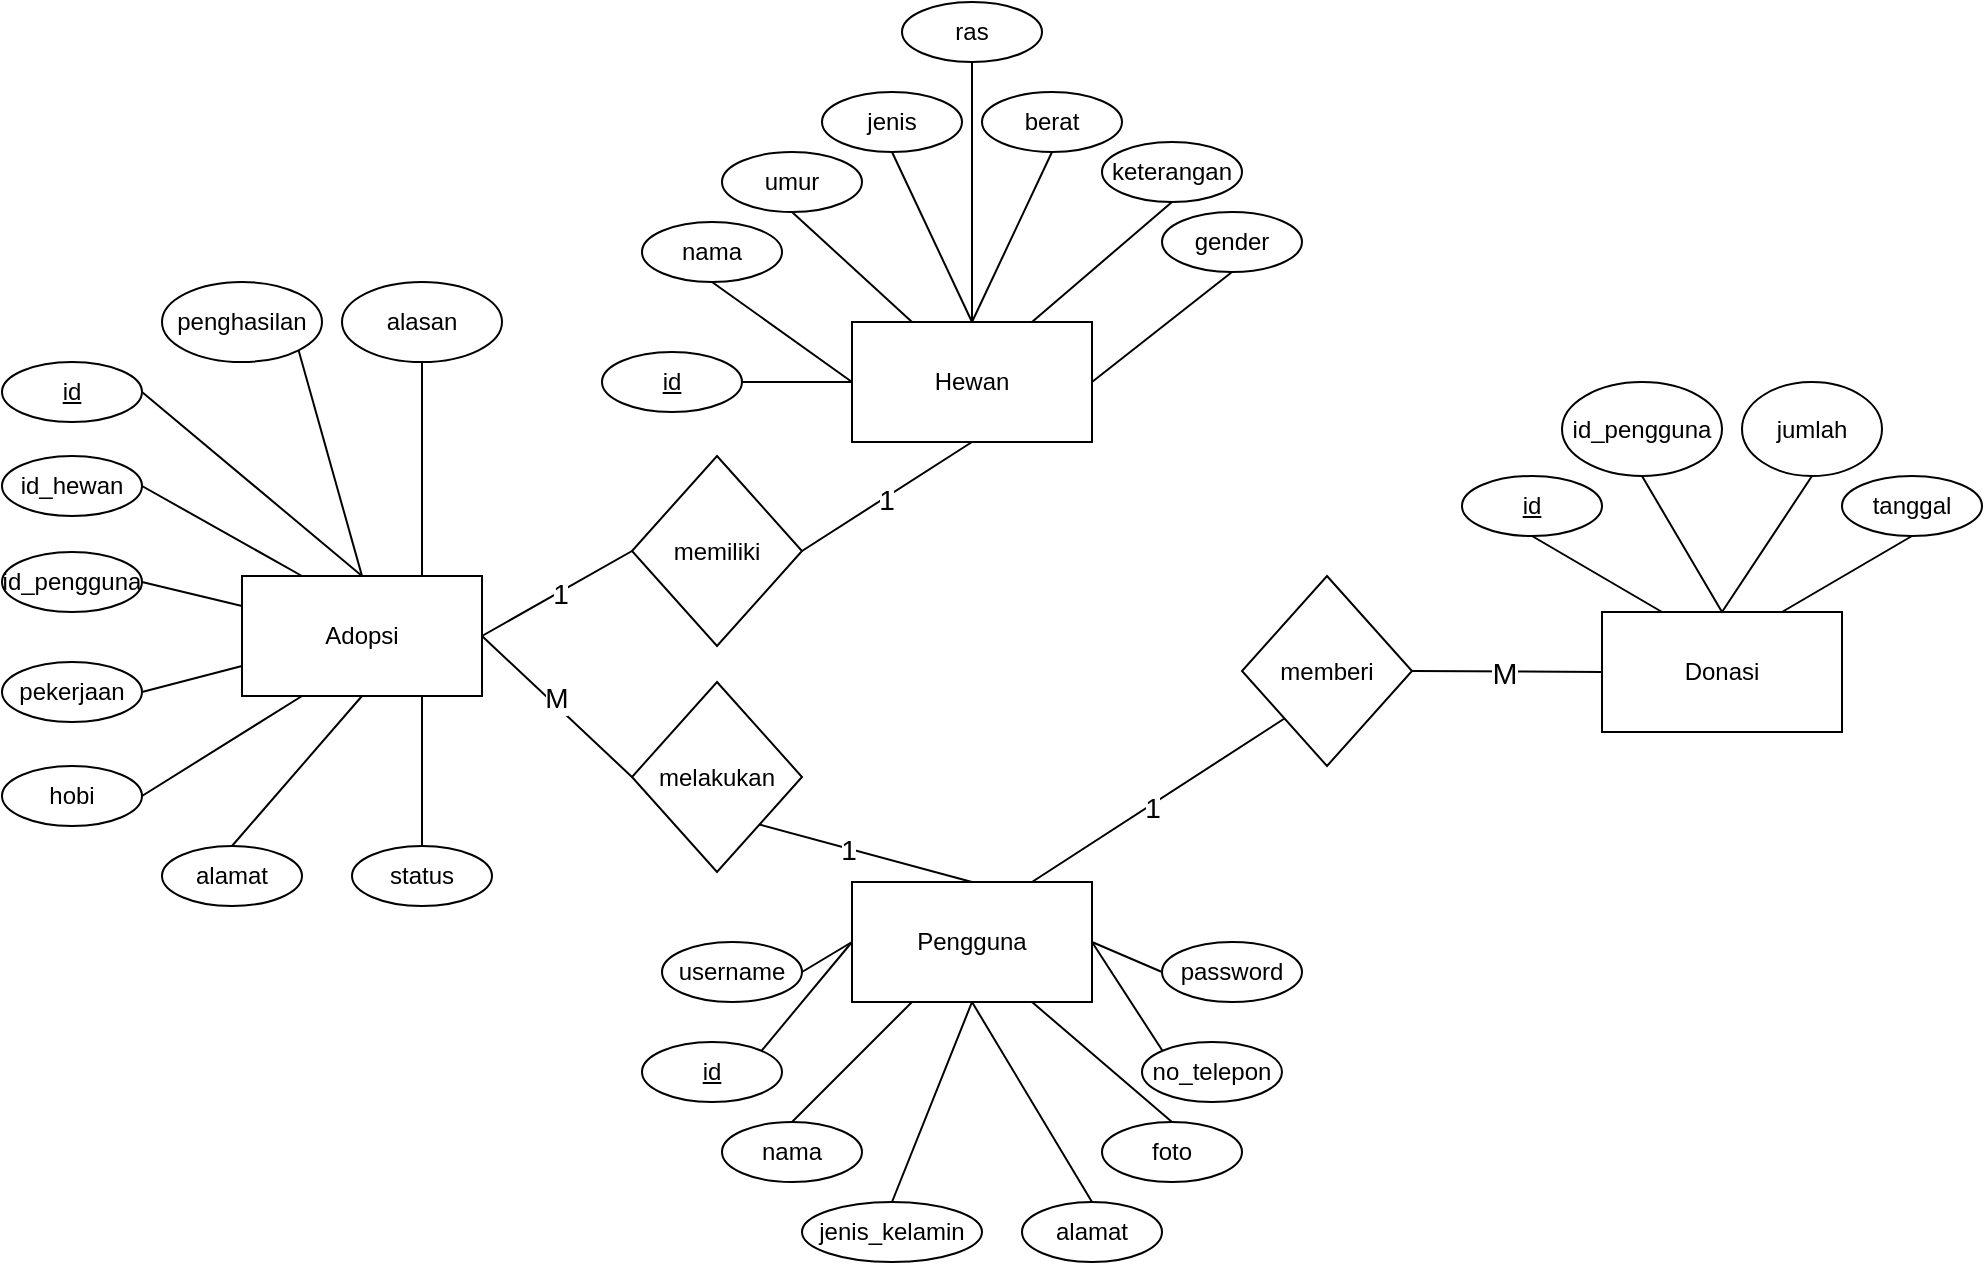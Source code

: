 <mxfile version="24.6.4" type="device">
  <diagram name="Page-1" id="Z3YNCJ5uBpmXXQqrxnNM">
    <mxGraphModel dx="2247" dy="822" grid="1" gridSize="10" guides="1" tooltips="1" connect="1" arrows="1" fold="1" page="1" pageScale="1" pageWidth="827" pageHeight="1169" math="0" shadow="0">
      <root>
        <mxCell id="0" />
        <mxCell id="1" parent="0" />
        <mxCell id="CaIECVP_0KfciF9ayiR9-2" value="Hewan" style="rounded=0;whiteSpace=wrap;html=1;" vertex="1" parent="1">
          <mxGeometry x="145" y="380" width="120" height="60" as="geometry" />
        </mxCell>
        <mxCell id="CaIECVP_0KfciF9ayiR9-3" value="Pengguna" style="rounded=0;whiteSpace=wrap;html=1;" vertex="1" parent="1">
          <mxGeometry x="145" y="660" width="120" height="60" as="geometry" />
        </mxCell>
        <mxCell id="CaIECVP_0KfciF9ayiR9-4" value="nama" style="ellipse;whiteSpace=wrap;html=1;" vertex="1" parent="1">
          <mxGeometry x="40" y="330" width="70" height="30" as="geometry" />
        </mxCell>
        <mxCell id="CaIECVP_0KfciF9ayiR9-5" value="ras" style="ellipse;whiteSpace=wrap;html=1;" vertex="1" parent="1">
          <mxGeometry x="170" y="220" width="70" height="30" as="geometry" />
        </mxCell>
        <mxCell id="CaIECVP_0KfciF9ayiR9-6" value="jenis" style="ellipse;whiteSpace=wrap;html=1;" vertex="1" parent="1">
          <mxGeometry x="130" y="265" width="70" height="30" as="geometry" />
        </mxCell>
        <mxCell id="CaIECVP_0KfciF9ayiR9-7" value="umur" style="ellipse;whiteSpace=wrap;html=1;" vertex="1" parent="1">
          <mxGeometry x="80" y="295" width="70" height="30" as="geometry" />
        </mxCell>
        <mxCell id="CaIECVP_0KfciF9ayiR9-8" value="gender" style="ellipse;whiteSpace=wrap;html=1;" vertex="1" parent="1">
          <mxGeometry x="300" y="325" width="70" height="30" as="geometry" />
        </mxCell>
        <mxCell id="CaIECVP_0KfciF9ayiR9-9" value="berat" style="ellipse;whiteSpace=wrap;html=1;" vertex="1" parent="1">
          <mxGeometry x="210" y="265" width="70" height="30" as="geometry" />
        </mxCell>
        <mxCell id="CaIECVP_0KfciF9ayiR9-10" value="keterangan" style="ellipse;whiteSpace=wrap;html=1;" vertex="1" parent="1">
          <mxGeometry x="270" y="290" width="70" height="30" as="geometry" />
        </mxCell>
        <mxCell id="CaIECVP_0KfciF9ayiR9-11" value="" style="endArrow=none;html=1;rounded=0;entryX=0.5;entryY=1;entryDx=0;entryDy=0;exitX=0;exitY=0.5;exitDx=0;exitDy=0;" edge="1" parent="1" source="CaIECVP_0KfciF9ayiR9-2" target="CaIECVP_0KfciF9ayiR9-4">
          <mxGeometry width="50" height="50" relative="1" as="geometry">
            <mxPoint x="60" y="420" as="sourcePoint" />
            <mxPoint x="110" y="370" as="targetPoint" />
          </mxGeometry>
        </mxCell>
        <mxCell id="CaIECVP_0KfciF9ayiR9-12" value="" style="endArrow=none;html=1;rounded=0;entryX=0.5;entryY=1;entryDx=0;entryDy=0;exitX=0.25;exitY=0;exitDx=0;exitDy=0;" edge="1" parent="1" source="CaIECVP_0KfciF9ayiR9-2" target="CaIECVP_0KfciF9ayiR9-7">
          <mxGeometry width="50" height="50" relative="1" as="geometry">
            <mxPoint x="150" y="360" as="sourcePoint" />
            <mxPoint x="200" y="310" as="targetPoint" />
          </mxGeometry>
        </mxCell>
        <mxCell id="CaIECVP_0KfciF9ayiR9-13" value="" style="endArrow=none;html=1;rounded=0;entryX=0.5;entryY=1;entryDx=0;entryDy=0;exitX=0.5;exitY=0;exitDx=0;exitDy=0;" edge="1" parent="1" source="CaIECVP_0KfciF9ayiR9-2" target="CaIECVP_0KfciF9ayiR9-6">
          <mxGeometry width="50" height="50" relative="1" as="geometry">
            <mxPoint x="185" y="390" as="sourcePoint" />
            <mxPoint x="125" y="335" as="targetPoint" />
          </mxGeometry>
        </mxCell>
        <mxCell id="CaIECVP_0KfciF9ayiR9-14" value="" style="endArrow=none;html=1;rounded=0;entryX=0.5;entryY=1;entryDx=0;entryDy=0;exitX=0.5;exitY=0;exitDx=0;exitDy=0;" edge="1" parent="1" source="CaIECVP_0KfciF9ayiR9-2" target="CaIECVP_0KfciF9ayiR9-5">
          <mxGeometry width="50" height="50" relative="1" as="geometry">
            <mxPoint x="215" y="390" as="sourcePoint" />
            <mxPoint x="175" y="305" as="targetPoint" />
          </mxGeometry>
        </mxCell>
        <mxCell id="CaIECVP_0KfciF9ayiR9-15" value="" style="endArrow=none;html=1;rounded=0;entryX=0.5;entryY=1;entryDx=0;entryDy=0;exitX=0.5;exitY=0;exitDx=0;exitDy=0;" edge="1" parent="1" source="CaIECVP_0KfciF9ayiR9-2" target="CaIECVP_0KfciF9ayiR9-9">
          <mxGeometry width="50" height="50" relative="1" as="geometry">
            <mxPoint x="215" y="390" as="sourcePoint" />
            <mxPoint x="215" y="260" as="targetPoint" />
          </mxGeometry>
        </mxCell>
        <mxCell id="CaIECVP_0KfciF9ayiR9-16" value="" style="endArrow=none;html=1;rounded=0;entryX=0.5;entryY=1;entryDx=0;entryDy=0;exitX=0.75;exitY=0;exitDx=0;exitDy=0;" edge="1" parent="1" source="CaIECVP_0KfciF9ayiR9-2" target="CaIECVP_0KfciF9ayiR9-10">
          <mxGeometry width="50" height="50" relative="1" as="geometry">
            <mxPoint x="215" y="390" as="sourcePoint" />
            <mxPoint x="255" y="305" as="targetPoint" />
          </mxGeometry>
        </mxCell>
        <mxCell id="CaIECVP_0KfciF9ayiR9-17" value="" style="endArrow=none;html=1;rounded=0;entryX=0.5;entryY=1;entryDx=0;entryDy=0;exitX=1;exitY=0.5;exitDx=0;exitDy=0;" edge="1" parent="1" source="CaIECVP_0KfciF9ayiR9-2" target="CaIECVP_0KfciF9ayiR9-8">
          <mxGeometry width="50" height="50" relative="1" as="geometry">
            <mxPoint x="245" y="390" as="sourcePoint" />
            <mxPoint x="315" y="330" as="targetPoint" />
          </mxGeometry>
        </mxCell>
        <mxCell id="CaIECVP_0KfciF9ayiR9-18" value="&lt;u&gt;id&lt;/u&gt;" style="ellipse;whiteSpace=wrap;html=1;" vertex="1" parent="1">
          <mxGeometry x="20" y="395" width="70" height="30" as="geometry" />
        </mxCell>
        <mxCell id="CaIECVP_0KfciF9ayiR9-19" value="" style="endArrow=none;html=1;rounded=0;entryX=0;entryY=0.5;entryDx=0;entryDy=0;exitX=1;exitY=0.5;exitDx=0;exitDy=0;" edge="1" parent="1" source="CaIECVP_0KfciF9ayiR9-18" target="CaIECVP_0KfciF9ayiR9-2">
          <mxGeometry width="50" height="50" relative="1" as="geometry">
            <mxPoint x="40" y="470" as="sourcePoint" />
            <mxPoint x="90" y="420" as="targetPoint" />
          </mxGeometry>
        </mxCell>
        <mxCell id="CaIECVP_0KfciF9ayiR9-20" value="&lt;u&gt;id&lt;/u&gt;" style="ellipse;whiteSpace=wrap;html=1;" vertex="1" parent="1">
          <mxGeometry x="40" y="740" width="70" height="30" as="geometry" />
        </mxCell>
        <mxCell id="CaIECVP_0KfciF9ayiR9-21" value="nama" style="ellipse;whiteSpace=wrap;html=1;" vertex="1" parent="1">
          <mxGeometry x="80" y="780" width="70" height="30" as="geometry" />
        </mxCell>
        <mxCell id="CaIECVP_0KfciF9ayiR9-22" value="jenis_kelamin" style="ellipse;whiteSpace=wrap;html=1;" vertex="1" parent="1">
          <mxGeometry x="120" y="820" width="90" height="30" as="geometry" />
        </mxCell>
        <mxCell id="CaIECVP_0KfciF9ayiR9-23" value="alamat" style="ellipse;whiteSpace=wrap;html=1;" vertex="1" parent="1">
          <mxGeometry x="230" y="820" width="70" height="30" as="geometry" />
        </mxCell>
        <mxCell id="CaIECVP_0KfciF9ayiR9-24" value="no_telepon" style="ellipse;whiteSpace=wrap;html=1;" vertex="1" parent="1">
          <mxGeometry x="290" y="740" width="70" height="30" as="geometry" />
        </mxCell>
        <mxCell id="CaIECVP_0KfciF9ayiR9-25" value="foto" style="ellipse;whiteSpace=wrap;html=1;" vertex="1" parent="1">
          <mxGeometry x="270" y="780" width="70" height="30" as="geometry" />
        </mxCell>
        <mxCell id="CaIECVP_0KfciF9ayiR9-26" value="username" style="ellipse;whiteSpace=wrap;html=1;" vertex="1" parent="1">
          <mxGeometry x="50" y="690" width="70" height="30" as="geometry" />
        </mxCell>
        <mxCell id="CaIECVP_0KfciF9ayiR9-27" value="password" style="ellipse;whiteSpace=wrap;html=1;" vertex="1" parent="1">
          <mxGeometry x="300" y="690" width="70" height="30" as="geometry" />
        </mxCell>
        <mxCell id="CaIECVP_0KfciF9ayiR9-28" value="" style="endArrow=none;html=1;rounded=0;entryX=0;entryY=0.5;entryDx=0;entryDy=0;exitX=1;exitY=0.5;exitDx=0;exitDy=0;" edge="1" parent="1" source="CaIECVP_0KfciF9ayiR9-26" target="CaIECVP_0KfciF9ayiR9-3">
          <mxGeometry width="50" height="50" relative="1" as="geometry">
            <mxPoint x="10" y="680" as="sourcePoint" />
            <mxPoint x="60" y="630" as="targetPoint" />
          </mxGeometry>
        </mxCell>
        <mxCell id="CaIECVP_0KfciF9ayiR9-29" value="" style="endArrow=none;html=1;rounded=0;entryX=1;entryY=0.5;entryDx=0;entryDy=0;exitX=0;exitY=0.5;exitDx=0;exitDy=0;" edge="1" parent="1" source="CaIECVP_0KfciF9ayiR9-27" target="CaIECVP_0KfciF9ayiR9-3">
          <mxGeometry width="50" height="50" relative="1" as="geometry">
            <mxPoint x="130" y="715" as="sourcePoint" />
            <mxPoint x="155" y="700" as="targetPoint" />
          </mxGeometry>
        </mxCell>
        <mxCell id="CaIECVP_0KfciF9ayiR9-30" value="" style="endArrow=none;html=1;rounded=0;entryX=1;entryY=0.5;entryDx=0;entryDy=0;exitX=0;exitY=0;exitDx=0;exitDy=0;" edge="1" parent="1" source="CaIECVP_0KfciF9ayiR9-24" target="CaIECVP_0KfciF9ayiR9-3">
          <mxGeometry width="50" height="50" relative="1" as="geometry">
            <mxPoint x="310" y="715" as="sourcePoint" />
            <mxPoint x="275" y="700" as="targetPoint" />
          </mxGeometry>
        </mxCell>
        <mxCell id="CaIECVP_0KfciF9ayiR9-31" value="" style="endArrow=none;html=1;rounded=0;entryX=0;entryY=0.5;entryDx=0;entryDy=0;exitX=1;exitY=0;exitDx=0;exitDy=0;" edge="1" parent="1" source="CaIECVP_0KfciF9ayiR9-20" target="CaIECVP_0KfciF9ayiR9-3">
          <mxGeometry width="50" height="50" relative="1" as="geometry">
            <mxPoint x="310" y="754" as="sourcePoint" />
            <mxPoint x="275" y="700" as="targetPoint" />
          </mxGeometry>
        </mxCell>
        <mxCell id="CaIECVP_0KfciF9ayiR9-32" value="" style="endArrow=none;html=1;rounded=0;entryX=0.25;entryY=1;entryDx=0;entryDy=0;exitX=0.5;exitY=0;exitDx=0;exitDy=0;" edge="1" parent="1" source="CaIECVP_0KfciF9ayiR9-21" target="CaIECVP_0KfciF9ayiR9-3">
          <mxGeometry width="50" height="50" relative="1" as="geometry">
            <mxPoint x="110" y="754" as="sourcePoint" />
            <mxPoint x="155" y="700" as="targetPoint" />
          </mxGeometry>
        </mxCell>
        <mxCell id="CaIECVP_0KfciF9ayiR9-33" value="" style="endArrow=none;html=1;rounded=0;entryX=0.75;entryY=1;entryDx=0;entryDy=0;exitX=0.5;exitY=0;exitDx=0;exitDy=0;" edge="1" parent="1" source="CaIECVP_0KfciF9ayiR9-25" target="CaIECVP_0KfciF9ayiR9-3">
          <mxGeometry width="50" height="50" relative="1" as="geometry">
            <mxPoint x="125" y="790" as="sourcePoint" />
            <mxPoint x="185" y="730" as="targetPoint" />
          </mxGeometry>
        </mxCell>
        <mxCell id="CaIECVP_0KfciF9ayiR9-34" value="" style="endArrow=none;html=1;rounded=0;entryX=0.5;entryY=1;entryDx=0;entryDy=0;exitX=0.5;exitY=0;exitDx=0;exitDy=0;" edge="1" parent="1" source="CaIECVP_0KfciF9ayiR9-22" target="CaIECVP_0KfciF9ayiR9-3">
          <mxGeometry width="50" height="50" relative="1" as="geometry">
            <mxPoint x="315" y="790" as="sourcePoint" />
            <mxPoint x="245" y="730" as="targetPoint" />
          </mxGeometry>
        </mxCell>
        <mxCell id="CaIECVP_0KfciF9ayiR9-35" value="" style="endArrow=none;html=1;rounded=0;entryX=0.5;entryY=1;entryDx=0;entryDy=0;exitX=0.5;exitY=0;exitDx=0;exitDy=0;" edge="1" parent="1" source="CaIECVP_0KfciF9ayiR9-23" target="CaIECVP_0KfciF9ayiR9-3">
          <mxGeometry width="50" height="50" relative="1" as="geometry">
            <mxPoint x="175" y="830" as="sourcePoint" />
            <mxPoint x="215" y="730" as="targetPoint" />
          </mxGeometry>
        </mxCell>
        <mxCell id="CaIECVP_0KfciF9ayiR9-36" value="memiliki" style="rhombus;whiteSpace=wrap;html=1;" vertex="1" parent="1">
          <mxGeometry x="35" y="447" width="85" height="95" as="geometry" />
        </mxCell>
        <mxCell id="CaIECVP_0KfciF9ayiR9-37" value="Donasi" style="rounded=0;whiteSpace=wrap;html=1;" vertex="1" parent="1">
          <mxGeometry x="520" y="525" width="120" height="60" as="geometry" />
        </mxCell>
        <mxCell id="CaIECVP_0KfciF9ayiR9-38" value="Adopsi" style="rounded=0;whiteSpace=wrap;html=1;" vertex="1" parent="1">
          <mxGeometry x="-160" y="507" width="120" height="60" as="geometry" />
        </mxCell>
        <mxCell id="CaIECVP_0KfciF9ayiR9-40" value="&lt;u&gt;id&lt;/u&gt;" style="ellipse;whiteSpace=wrap;html=1;" vertex="1" parent="1">
          <mxGeometry x="450" y="457" width="70" height="30" as="geometry" />
        </mxCell>
        <mxCell id="CaIECVP_0KfciF9ayiR9-42" value="id_pengguna" style="ellipse;whiteSpace=wrap;html=1;" vertex="1" parent="1">
          <mxGeometry x="500" y="410" width="80" height="47" as="geometry" />
        </mxCell>
        <mxCell id="CaIECVP_0KfciF9ayiR9-43" value="jumlah" style="ellipse;whiteSpace=wrap;html=1;" vertex="1" parent="1">
          <mxGeometry x="590" y="410" width="70" height="47" as="geometry" />
        </mxCell>
        <mxCell id="CaIECVP_0KfciF9ayiR9-44" value="tanggal" style="ellipse;whiteSpace=wrap;html=1;" vertex="1" parent="1">
          <mxGeometry x="640" y="457" width="70" height="30" as="geometry" />
        </mxCell>
        <mxCell id="CaIECVP_0KfciF9ayiR9-45" value="" style="endArrow=none;html=1;rounded=0;entryX=0.5;entryY=1;entryDx=0;entryDy=0;exitX=0.25;exitY=0;exitDx=0;exitDy=0;" edge="1" parent="1" source="CaIECVP_0KfciF9ayiR9-37" target="CaIECVP_0KfciF9ayiR9-40">
          <mxGeometry width="50" height="50" relative="1" as="geometry">
            <mxPoint x="450" y="567" as="sourcePoint" />
            <mxPoint x="500" y="517" as="targetPoint" />
          </mxGeometry>
        </mxCell>
        <mxCell id="CaIECVP_0KfciF9ayiR9-46" value="" style="endArrow=none;html=1;rounded=0;entryX=0.5;entryY=1;entryDx=0;entryDy=0;exitX=0.5;exitY=0;exitDx=0;exitDy=0;" edge="1" parent="1" source="CaIECVP_0KfciF9ayiR9-37" target="CaIECVP_0KfciF9ayiR9-42">
          <mxGeometry width="50" height="50" relative="1" as="geometry">
            <mxPoint x="560" y="535" as="sourcePoint" />
            <mxPoint x="495" y="497" as="targetPoint" />
          </mxGeometry>
        </mxCell>
        <mxCell id="CaIECVP_0KfciF9ayiR9-47" value="" style="endArrow=none;html=1;rounded=0;entryX=0.5;entryY=1;entryDx=0;entryDy=0;exitX=0.5;exitY=0;exitDx=0;exitDy=0;" edge="1" parent="1" source="CaIECVP_0KfciF9ayiR9-37" target="CaIECVP_0KfciF9ayiR9-43">
          <mxGeometry width="50" height="50" relative="1" as="geometry">
            <mxPoint x="590" y="535" as="sourcePoint" />
            <mxPoint x="555" y="467" as="targetPoint" />
          </mxGeometry>
        </mxCell>
        <mxCell id="CaIECVP_0KfciF9ayiR9-48" value="" style="endArrow=none;html=1;rounded=0;entryX=0.5;entryY=1;entryDx=0;entryDy=0;exitX=0.75;exitY=0;exitDx=0;exitDy=0;" edge="1" parent="1" source="CaIECVP_0KfciF9ayiR9-37" target="CaIECVP_0KfciF9ayiR9-44">
          <mxGeometry width="50" height="50" relative="1" as="geometry">
            <mxPoint x="590" y="535" as="sourcePoint" />
            <mxPoint x="635" y="467" as="targetPoint" />
          </mxGeometry>
        </mxCell>
        <mxCell id="CaIECVP_0KfciF9ayiR9-51" value="memberi" style="rhombus;whiteSpace=wrap;html=1;" vertex="1" parent="1">
          <mxGeometry x="340" y="507" width="85" height="95" as="geometry" />
        </mxCell>
        <mxCell id="CaIECVP_0KfciF9ayiR9-52" value="" style="endArrow=none;html=1;rounded=0;entryX=0.5;entryY=1;entryDx=0;entryDy=0;exitX=1;exitY=0.5;exitDx=0;exitDy=0;" edge="1" parent="1" source="CaIECVP_0KfciF9ayiR9-36" target="CaIECVP_0KfciF9ayiR9-2">
          <mxGeometry width="50" height="50" relative="1" as="geometry">
            <mxPoint x="180" y="500" as="sourcePoint" />
            <mxPoint x="230" y="450" as="targetPoint" />
          </mxGeometry>
        </mxCell>
        <mxCell id="CaIECVP_0KfciF9ayiR9-79" value="1" style="edgeLabel;html=1;align=center;verticalAlign=middle;resizable=0;points=[];fontSize=14;" vertex="1" connectable="0" parent="CaIECVP_0KfciF9ayiR9-52">
          <mxGeometry x="-0.021" y="-1" relative="1" as="geometry">
            <mxPoint as="offset" />
          </mxGeometry>
        </mxCell>
        <mxCell id="CaIECVP_0KfciF9ayiR9-54" value="" style="endArrow=none;html=1;rounded=0;entryX=0;entryY=0.5;entryDx=0;entryDy=0;exitX=1;exitY=0.5;exitDx=0;exitDy=0;" edge="1" parent="1" source="CaIECVP_0KfciF9ayiR9-51" target="CaIECVP_0KfciF9ayiR9-37">
          <mxGeometry width="50" height="50" relative="1" as="geometry">
            <mxPoint x="450" y="590" as="sourcePoint" />
            <mxPoint x="500" y="540" as="targetPoint" />
          </mxGeometry>
        </mxCell>
        <mxCell id="CaIECVP_0KfciF9ayiR9-83" value="M" style="edgeLabel;html=1;align=center;verticalAlign=middle;resizable=0;points=[];fontSize=15;" vertex="1" connectable="0" parent="CaIECVP_0KfciF9ayiR9-54">
          <mxGeometry x="-0.03" relative="1" as="geometry">
            <mxPoint as="offset" />
          </mxGeometry>
        </mxCell>
        <mxCell id="CaIECVP_0KfciF9ayiR9-55" value="" style="endArrow=none;html=1;rounded=0;entryX=0.75;entryY=0;entryDx=0;entryDy=0;exitX=0;exitY=1;exitDx=0;exitDy=0;" edge="1" parent="1" source="CaIECVP_0KfciF9ayiR9-51" target="CaIECVP_0KfciF9ayiR9-3">
          <mxGeometry width="50" height="50" relative="1" as="geometry">
            <mxPoint x="120" y="520" as="sourcePoint" />
            <mxPoint x="170" y="470" as="targetPoint" />
          </mxGeometry>
        </mxCell>
        <mxCell id="CaIECVP_0KfciF9ayiR9-82" value="1" style="edgeLabel;html=1;align=center;verticalAlign=middle;resizable=0;points=[];fontSize=14;" vertex="1" connectable="0" parent="CaIECVP_0KfciF9ayiR9-55">
          <mxGeometry x="0.059" y="1" relative="1" as="geometry">
            <mxPoint as="offset" />
          </mxGeometry>
        </mxCell>
        <mxCell id="CaIECVP_0KfciF9ayiR9-56" value="melakukan" style="rhombus;whiteSpace=wrap;html=1;" vertex="1" parent="1">
          <mxGeometry x="35" y="560" width="85" height="95" as="geometry" />
        </mxCell>
        <mxCell id="CaIECVP_0KfciF9ayiR9-57" value="" style="endArrow=none;html=1;rounded=0;entryX=1;entryY=1;entryDx=0;entryDy=0;exitX=0.5;exitY=0;exitDx=0;exitDy=0;fontSize=14;" edge="1" parent="1" source="CaIECVP_0KfciF9ayiR9-3" target="CaIECVP_0KfciF9ayiR9-56">
          <mxGeometry width="50" height="50" relative="1" as="geometry">
            <mxPoint x="80" y="680" as="sourcePoint" />
            <mxPoint x="130" y="630" as="targetPoint" />
          </mxGeometry>
        </mxCell>
        <mxCell id="CaIECVP_0KfciF9ayiR9-81" value="1" style="edgeLabel;html=1;align=center;verticalAlign=middle;resizable=0;points=[];fontSize=14;" vertex="1" connectable="0" parent="CaIECVP_0KfciF9ayiR9-57">
          <mxGeometry x="0.165" y="1" relative="1" as="geometry">
            <mxPoint as="offset" />
          </mxGeometry>
        </mxCell>
        <mxCell id="CaIECVP_0KfciF9ayiR9-58" value="" style="endArrow=none;html=1;rounded=0;entryX=0;entryY=0.5;entryDx=0;entryDy=0;exitX=1;exitY=0.5;exitDx=0;exitDy=0;" edge="1" parent="1" source="CaIECVP_0KfciF9ayiR9-38" target="CaIECVP_0KfciF9ayiR9-56">
          <mxGeometry width="50" height="50" relative="1" as="geometry">
            <mxPoint x="-40" y="537" as="sourcePoint" />
            <mxPoint x="30.711" y="537" as="targetPoint" />
          </mxGeometry>
        </mxCell>
        <mxCell id="CaIECVP_0KfciF9ayiR9-80" value="M" style="edgeLabel;html=1;align=center;verticalAlign=middle;resizable=0;points=[];fontSize=14;" vertex="1" connectable="0" parent="CaIECVP_0KfciF9ayiR9-58">
          <mxGeometry x="-0.076" y="3" relative="1" as="geometry">
            <mxPoint as="offset" />
          </mxGeometry>
        </mxCell>
        <mxCell id="CaIECVP_0KfciF9ayiR9-59" value="&lt;u&gt;id&lt;/u&gt;" style="ellipse;whiteSpace=wrap;html=1;" vertex="1" parent="1">
          <mxGeometry x="-280" y="400" width="70" height="30" as="geometry" />
        </mxCell>
        <mxCell id="CaIECVP_0KfciF9ayiR9-60" value="id_hewan" style="ellipse;whiteSpace=wrap;html=1;" vertex="1" parent="1">
          <mxGeometry x="-280" y="447" width="70" height="30" as="geometry" />
        </mxCell>
        <mxCell id="CaIECVP_0KfciF9ayiR9-61" value="id_pengguna" style="ellipse;whiteSpace=wrap;html=1;" vertex="1" parent="1">
          <mxGeometry x="-280" y="495" width="70" height="30" as="geometry" />
        </mxCell>
        <mxCell id="CaIECVP_0KfciF9ayiR9-62" value="pekerjaan" style="ellipse;whiteSpace=wrap;html=1;" vertex="1" parent="1">
          <mxGeometry x="-280" y="550" width="70" height="30" as="geometry" />
        </mxCell>
        <mxCell id="CaIECVP_0KfciF9ayiR9-63" value="hobi" style="ellipse;whiteSpace=wrap;html=1;" vertex="1" parent="1">
          <mxGeometry x="-280" y="602" width="70" height="30" as="geometry" />
        </mxCell>
        <mxCell id="CaIECVP_0KfciF9ayiR9-64" value="penghasilan" style="ellipse;whiteSpace=wrap;html=1;" vertex="1" parent="1">
          <mxGeometry x="-200" y="360" width="80" height="40" as="geometry" />
        </mxCell>
        <mxCell id="CaIECVP_0KfciF9ayiR9-65" value="alamat" style="ellipse;whiteSpace=wrap;html=1;" vertex="1" parent="1">
          <mxGeometry x="-200" y="642" width="70" height="30" as="geometry" />
        </mxCell>
        <mxCell id="CaIECVP_0KfciF9ayiR9-66" value="alasan" style="ellipse;whiteSpace=wrap;html=1;" vertex="1" parent="1">
          <mxGeometry x="-110" y="360" width="80" height="40" as="geometry" />
        </mxCell>
        <mxCell id="CaIECVP_0KfciF9ayiR9-67" value="status" style="ellipse;whiteSpace=wrap;html=1;" vertex="1" parent="1">
          <mxGeometry x="-105" y="642" width="70" height="30" as="geometry" />
        </mxCell>
        <mxCell id="CaIECVP_0KfciF9ayiR9-68" value="" style="endArrow=none;html=1;rounded=0;entryX=1;entryY=0.5;entryDx=0;entryDy=0;exitX=0.25;exitY=0;exitDx=0;exitDy=0;" edge="1" parent="1" source="CaIECVP_0KfciF9ayiR9-38" target="CaIECVP_0KfciF9ayiR9-60">
          <mxGeometry width="50" height="50" relative="1" as="geometry">
            <mxPoint x="-170" y="520" as="sourcePoint" />
            <mxPoint x="-120" y="470" as="targetPoint" />
          </mxGeometry>
        </mxCell>
        <mxCell id="CaIECVP_0KfciF9ayiR9-69" value="" style="endArrow=none;html=1;rounded=0;entryX=1;entryY=0.5;entryDx=0;entryDy=0;exitX=0;exitY=0.25;exitDx=0;exitDy=0;" edge="1" parent="1" source="CaIECVP_0KfciF9ayiR9-38" target="CaIECVP_0KfciF9ayiR9-61">
          <mxGeometry width="50" height="50" relative="1" as="geometry">
            <mxPoint x="-120" y="517" as="sourcePoint" />
            <mxPoint x="-200" y="472" as="targetPoint" />
          </mxGeometry>
        </mxCell>
        <mxCell id="CaIECVP_0KfciF9ayiR9-70" value="" style="endArrow=none;html=1;rounded=0;entryX=1;entryY=0.5;entryDx=0;entryDy=0;exitX=0;exitY=0.75;exitDx=0;exitDy=0;" edge="1" parent="1" source="CaIECVP_0KfciF9ayiR9-38" target="CaIECVP_0KfciF9ayiR9-62">
          <mxGeometry width="50" height="50" relative="1" as="geometry">
            <mxPoint x="-150" y="532" as="sourcePoint" />
            <mxPoint x="-200" y="520" as="targetPoint" />
          </mxGeometry>
        </mxCell>
        <mxCell id="CaIECVP_0KfciF9ayiR9-71" value="" style="endArrow=none;html=1;rounded=0;entryX=0.25;entryY=1;entryDx=0;entryDy=0;exitX=1;exitY=0.5;exitDx=0;exitDy=0;" edge="1" parent="1" source="CaIECVP_0KfciF9ayiR9-63" target="CaIECVP_0KfciF9ayiR9-38">
          <mxGeometry width="50" height="50" relative="1" as="geometry">
            <mxPoint x="-170" y="620" as="sourcePoint" />
            <mxPoint x="-120" y="570" as="targetPoint" />
          </mxGeometry>
        </mxCell>
        <mxCell id="CaIECVP_0KfciF9ayiR9-72" value="" style="endArrow=none;html=1;rounded=0;entryX=0.5;entryY=1;entryDx=0;entryDy=0;exitX=0.5;exitY=0;exitDx=0;exitDy=0;" edge="1" parent="1" source="CaIECVP_0KfciF9ayiR9-65" target="CaIECVP_0KfciF9ayiR9-38">
          <mxGeometry width="50" height="50" relative="1" as="geometry">
            <mxPoint x="-200" y="627" as="sourcePoint" />
            <mxPoint x="-120" y="577" as="targetPoint" />
          </mxGeometry>
        </mxCell>
        <mxCell id="CaIECVP_0KfciF9ayiR9-73" value="" style="endArrow=none;html=1;rounded=0;entryX=0.75;entryY=1;entryDx=0;entryDy=0;exitX=0.5;exitY=0;exitDx=0;exitDy=0;" edge="1" parent="1" source="CaIECVP_0KfciF9ayiR9-67" target="CaIECVP_0KfciF9ayiR9-38">
          <mxGeometry width="50" height="50" relative="1" as="geometry">
            <mxPoint x="-155" y="652" as="sourcePoint" />
            <mxPoint x="-90" y="577" as="targetPoint" />
          </mxGeometry>
        </mxCell>
        <mxCell id="CaIECVP_0KfciF9ayiR9-74" value="" style="endArrow=none;html=1;rounded=0;entryX=0.5;entryY=1;entryDx=0;entryDy=0;exitX=0.75;exitY=0;exitDx=0;exitDy=0;" edge="1" parent="1" source="CaIECVP_0KfciF9ayiR9-38" target="CaIECVP_0KfciF9ayiR9-66">
          <mxGeometry width="50" height="50" relative="1" as="geometry">
            <mxPoint x="-70" y="510" as="sourcePoint" />
            <mxPoint x="-60" y="577" as="targetPoint" />
          </mxGeometry>
        </mxCell>
        <mxCell id="CaIECVP_0KfciF9ayiR9-75" value="" style="endArrow=none;html=1;rounded=0;entryX=1;entryY=0.5;entryDx=0;entryDy=0;exitX=0.5;exitY=0;exitDx=0;exitDy=0;" edge="1" parent="1" source="CaIECVP_0KfciF9ayiR9-38" target="CaIECVP_0KfciF9ayiR9-59">
          <mxGeometry width="50" height="50" relative="1" as="geometry">
            <mxPoint x="-60" y="517" as="sourcePoint" />
            <mxPoint x="-60" y="410" as="targetPoint" />
          </mxGeometry>
        </mxCell>
        <mxCell id="CaIECVP_0KfciF9ayiR9-76" value="" style="endArrow=none;html=1;rounded=0;entryX=1;entryY=1;entryDx=0;entryDy=0;exitX=0.5;exitY=0;exitDx=0;exitDy=0;" edge="1" parent="1" source="CaIECVP_0KfciF9ayiR9-38" target="CaIECVP_0KfciF9ayiR9-64">
          <mxGeometry width="50" height="50" relative="1" as="geometry">
            <mxPoint x="-90" y="517" as="sourcePoint" />
            <mxPoint x="-200" y="425" as="targetPoint" />
          </mxGeometry>
        </mxCell>
        <mxCell id="CaIECVP_0KfciF9ayiR9-77" value="" style="endArrow=none;html=1;rounded=0;entryX=0;entryY=0.5;entryDx=0;entryDy=0;exitX=1;exitY=0.5;exitDx=0;exitDy=0;" edge="1" parent="1" source="CaIECVP_0KfciF9ayiR9-38" target="CaIECVP_0KfciF9ayiR9-36">
          <mxGeometry width="50" height="50" relative="1" as="geometry">
            <mxPoint x="130" y="505" as="sourcePoint" />
            <mxPoint x="215" y="450" as="targetPoint" />
          </mxGeometry>
        </mxCell>
        <mxCell id="CaIECVP_0KfciF9ayiR9-78" value="1" style="edgeLabel;html=1;align=center;verticalAlign=middle;resizable=0;points=[];fontSize=14;" vertex="1" connectable="0" parent="CaIECVP_0KfciF9ayiR9-77">
          <mxGeometry x="0.036" y="-1" relative="1" as="geometry">
            <mxPoint as="offset" />
          </mxGeometry>
        </mxCell>
      </root>
    </mxGraphModel>
  </diagram>
</mxfile>
